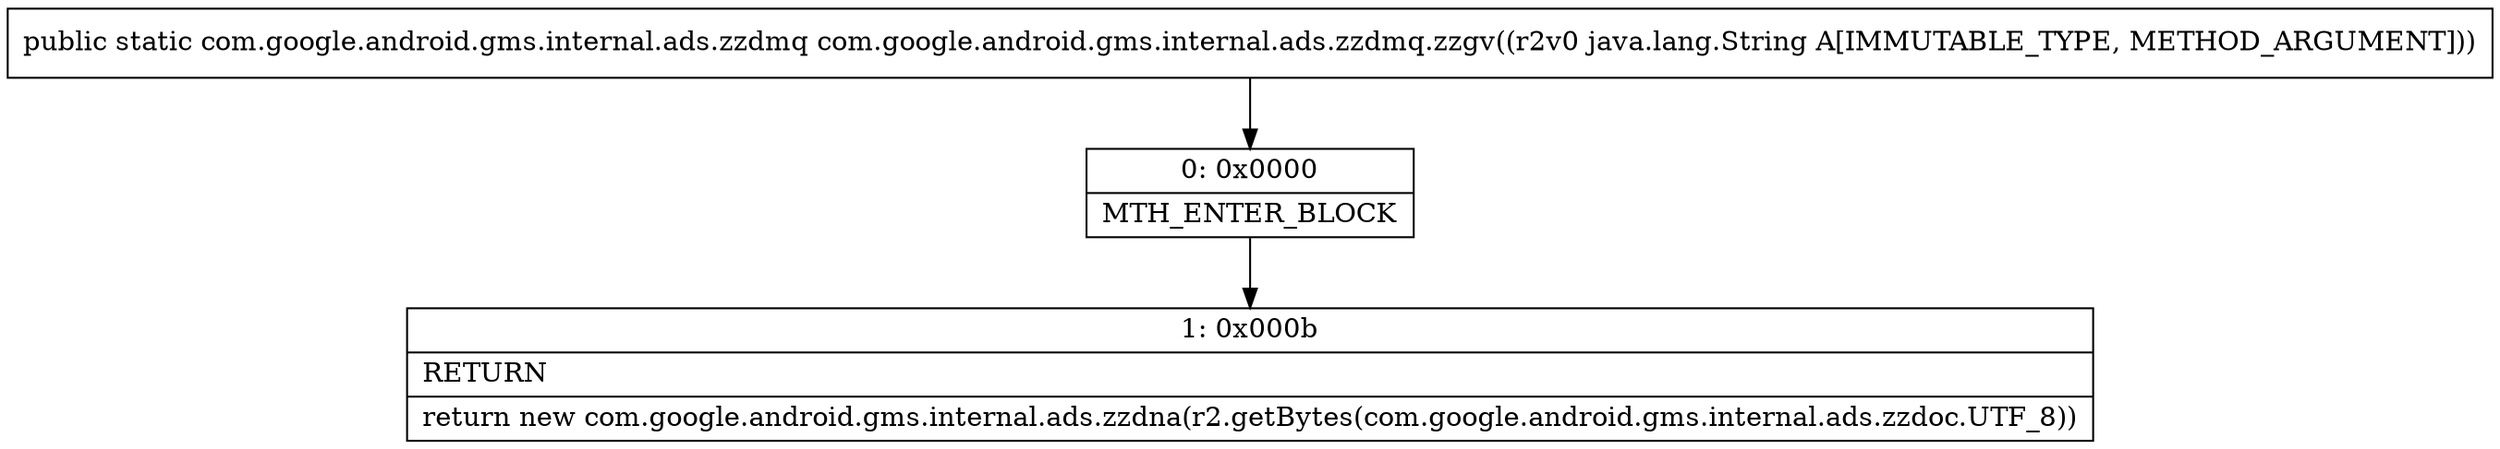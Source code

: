 digraph "CFG forcom.google.android.gms.internal.ads.zzdmq.zzgv(Ljava\/lang\/String;)Lcom\/google\/android\/gms\/internal\/ads\/zzdmq;" {
Node_0 [shape=record,label="{0\:\ 0x0000|MTH_ENTER_BLOCK\l}"];
Node_1 [shape=record,label="{1\:\ 0x000b|RETURN\l|return new com.google.android.gms.internal.ads.zzdna(r2.getBytes(com.google.android.gms.internal.ads.zzdoc.UTF_8))\l}"];
MethodNode[shape=record,label="{public static com.google.android.gms.internal.ads.zzdmq com.google.android.gms.internal.ads.zzdmq.zzgv((r2v0 java.lang.String A[IMMUTABLE_TYPE, METHOD_ARGUMENT])) }"];
MethodNode -> Node_0;
Node_0 -> Node_1;
}

